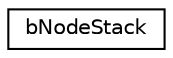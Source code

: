 digraph G
{
  edge [fontname="Helvetica",fontsize="10",labelfontname="Helvetica",labelfontsize="10"];
  node [fontname="Helvetica",fontsize="10",shape=record];
  rankdir=LR;
  Node1 [label="bNodeStack",height=0.2,width=0.4,color="black", fillcolor="white", style="filled",URL="$de/d8a/structbNodeStack.html"];
}
